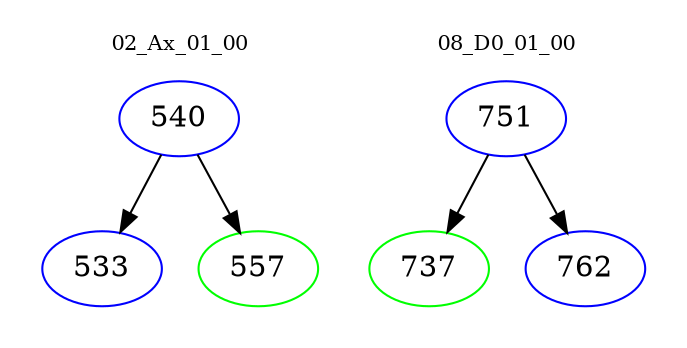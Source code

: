 digraph{
subgraph cluster_0 {
color = white
label = "02_Ax_01_00";
fontsize=10;
T0_540 [label="540", color="blue"]
T0_540 -> T0_533 [color="black"]
T0_533 [label="533", color="blue"]
T0_540 -> T0_557 [color="black"]
T0_557 [label="557", color="green"]
}
subgraph cluster_1 {
color = white
label = "08_D0_01_00";
fontsize=10;
T1_751 [label="751", color="blue"]
T1_751 -> T1_737 [color="black"]
T1_737 [label="737", color="green"]
T1_751 -> T1_762 [color="black"]
T1_762 [label="762", color="blue"]
}
}
